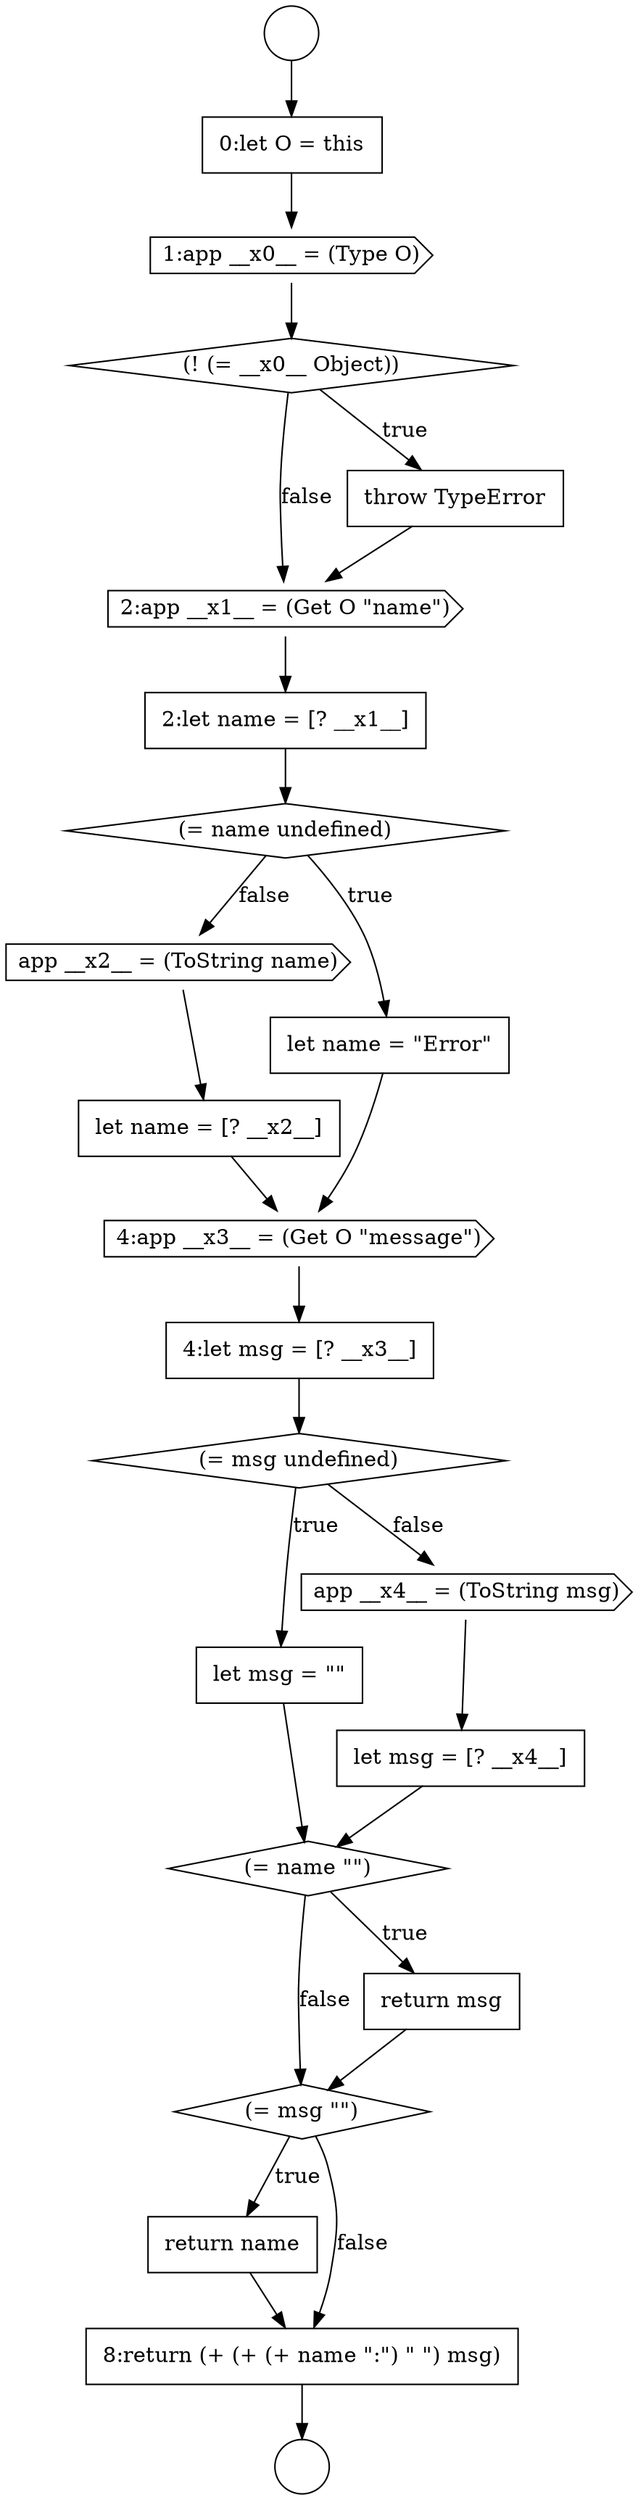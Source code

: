 digraph {
  node11504 [shape=none, margin=0, label=<<font color="black">
    <table border="0" cellborder="1" cellspacing="0" cellpadding="10">
      <tr><td align="left">let name = [? __x2__]</td></tr>
    </table>
  </font>> color="black" fillcolor="white" style=filled]
  node11513 [shape=diamond, label=<<font color="black">(= msg &quot;&quot;)</font>> color="black" fillcolor="white" style=filled]
  node11500 [shape=none, margin=0, label=<<font color="black">
    <table border="0" cellborder="1" cellspacing="0" cellpadding="10">
      <tr><td align="left">2:let name = [? __x1__]</td></tr>
    </table>
  </font>> color="black" fillcolor="white" style=filled]
  node11505 [shape=cds, label=<<font color="black">4:app __x3__ = (Get O &quot;message&quot;)</font>> color="black" fillcolor="white" style=filled]
  node11499 [shape=cds, label=<<font color="black">2:app __x1__ = (Get O &quot;name&quot;)</font>> color="black" fillcolor="white" style=filled]
  node11503 [shape=cds, label=<<font color="black">app __x2__ = (ToString name)</font>> color="black" fillcolor="white" style=filled]
  node11496 [shape=cds, label=<<font color="black">1:app __x0__ = (Type O)</font>> color="black" fillcolor="white" style=filled]
  node11506 [shape=none, margin=0, label=<<font color="black">
    <table border="0" cellborder="1" cellspacing="0" cellpadding="10">
      <tr><td align="left">4:let msg = [? __x3__]</td></tr>
    </table>
  </font>> color="black" fillcolor="white" style=filled]
  node11508 [shape=none, margin=0, label=<<font color="black">
    <table border="0" cellborder="1" cellspacing="0" cellpadding="10">
      <tr><td align="left">let msg = &quot;&quot;</td></tr>
    </table>
  </font>> color="black" fillcolor="white" style=filled]
  node11498 [shape=none, margin=0, label=<<font color="black">
    <table border="0" cellborder="1" cellspacing="0" cellpadding="10">
      <tr><td align="left">throw TypeError</td></tr>
    </table>
  </font>> color="black" fillcolor="white" style=filled]
  node11501 [shape=diamond, label=<<font color="black">(= name undefined)</font>> color="black" fillcolor="white" style=filled]
  node11514 [shape=none, margin=0, label=<<font color="black">
    <table border="0" cellborder="1" cellspacing="0" cellpadding="10">
      <tr><td align="left">return name</td></tr>
    </table>
  </font>> color="black" fillcolor="white" style=filled]
  node11497 [shape=diamond, label=<<font color="black">(! (= __x0__ Object))</font>> color="black" fillcolor="white" style=filled]
  node11511 [shape=diamond, label=<<font color="black">(= name &quot;&quot;)</font>> color="black" fillcolor="white" style=filled]
  node11512 [shape=none, margin=0, label=<<font color="black">
    <table border="0" cellborder="1" cellspacing="0" cellpadding="10">
      <tr><td align="left">return msg</td></tr>
    </table>
  </font>> color="black" fillcolor="white" style=filled]
  node11510 [shape=none, margin=0, label=<<font color="black">
    <table border="0" cellborder="1" cellspacing="0" cellpadding="10">
      <tr><td align="left">let msg = [? __x4__]</td></tr>
    </table>
  </font>> color="black" fillcolor="white" style=filled]
  node11495 [shape=none, margin=0, label=<<font color="black">
    <table border="0" cellborder="1" cellspacing="0" cellpadding="10">
      <tr><td align="left">0:let O = this</td></tr>
    </table>
  </font>> color="black" fillcolor="white" style=filled]
  node11502 [shape=none, margin=0, label=<<font color="black">
    <table border="0" cellborder="1" cellspacing="0" cellpadding="10">
      <tr><td align="left">let name = &quot;Error&quot;</td></tr>
    </table>
  </font>> color="black" fillcolor="white" style=filled]
  node11515 [shape=none, margin=0, label=<<font color="black">
    <table border="0" cellborder="1" cellspacing="0" cellpadding="10">
      <tr><td align="left">8:return (+ (+ (+ name &quot;:&quot;) &quot; &quot;) msg)</td></tr>
    </table>
  </font>> color="black" fillcolor="white" style=filled]
  node11507 [shape=diamond, label=<<font color="black">(= msg undefined)</font>> color="black" fillcolor="white" style=filled]
  node11493 [shape=circle label=" " color="black" fillcolor="white" style=filled]
  node11494 [shape=circle label=" " color="black" fillcolor="white" style=filled]
  node11509 [shape=cds, label=<<font color="black">app __x4__ = (ToString msg)</font>> color="black" fillcolor="white" style=filled]
  node11500 -> node11501 [ color="black"]
  node11493 -> node11495 [ color="black"]
  node11510 -> node11511 [ color="black"]
  node11504 -> node11505 [ color="black"]
  node11497 -> node11498 [label=<<font color="black">true</font>> color="black"]
  node11497 -> node11499 [label=<<font color="black">false</font>> color="black"]
  node11498 -> node11499 [ color="black"]
  node11513 -> node11514 [label=<<font color="black">true</font>> color="black"]
  node11513 -> node11515 [label=<<font color="black">false</font>> color="black"]
  node11506 -> node11507 [ color="black"]
  node11499 -> node11500 [ color="black"]
  node11509 -> node11510 [ color="black"]
  node11511 -> node11512 [label=<<font color="black">true</font>> color="black"]
  node11511 -> node11513 [label=<<font color="black">false</font>> color="black"]
  node11512 -> node11513 [ color="black"]
  node11507 -> node11508 [label=<<font color="black">true</font>> color="black"]
  node11507 -> node11509 [label=<<font color="black">false</font>> color="black"]
  node11514 -> node11515 [ color="black"]
  node11496 -> node11497 [ color="black"]
  node11502 -> node11505 [ color="black"]
  node11508 -> node11511 [ color="black"]
  node11515 -> node11494 [ color="black"]
  node11501 -> node11502 [label=<<font color="black">true</font>> color="black"]
  node11501 -> node11503 [label=<<font color="black">false</font>> color="black"]
  node11495 -> node11496 [ color="black"]
  node11505 -> node11506 [ color="black"]
  node11503 -> node11504 [ color="black"]
}
